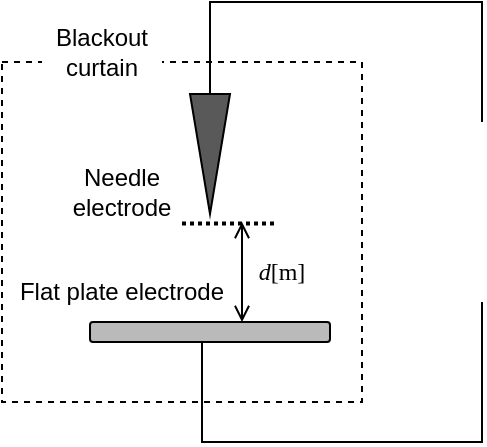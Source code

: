 <mxfile version="15.5.8" type="github">
  <diagram id="Kq4hmbS83NQviKXq5_Yj" name="ページ1">
    <mxGraphModel dx="219" dy="374" grid="1" gridSize="10" guides="1" tooltips="1" connect="1" arrows="1" fold="1" page="1" pageScale="1" pageWidth="827" pageHeight="1169" math="0" shadow="0">
      <root>
        <mxCell id="0" />
        <mxCell id="1" parent="0" />
        <mxCell id="oxyjLJbU5iXGi_ROdamL-1" value="" style="rounded=0;whiteSpace=wrap;html=1;dashed=1;" vertex="1" parent="1">
          <mxGeometry x="280" y="300" width="180" height="170" as="geometry" />
        </mxCell>
        <mxCell id="oxyjLJbU5iXGi_ROdamL-2" value="Blackout curtain" style="text;html=1;strokeColor=none;fillColor=default;align=center;verticalAlign=middle;whiteSpace=wrap;rounded=0;dashed=1;" vertex="1" parent="1">
          <mxGeometry x="300" y="280" width="60" height="30" as="geometry" />
        </mxCell>
        <mxCell id="oxyjLJbU5iXGi_ROdamL-3" value="" style="triangle;whiteSpace=wrap;html=1;fillColor=#595959;rotation=90;" vertex="1" parent="1">
          <mxGeometry x="354" y="336" width="60" height="20" as="geometry" />
        </mxCell>
        <mxCell id="oxyjLJbU5iXGi_ROdamL-4" value="&lt;div&gt;Needle electrode&lt;/div&gt;" style="text;html=1;strokeColor=none;fillColor=default;align=center;verticalAlign=middle;whiteSpace=wrap;rounded=0;dashed=1;" vertex="1" parent="1">
          <mxGeometry x="310" y="350" width="60" height="30" as="geometry" />
        </mxCell>
        <mxCell id="oxyjLJbU5iXGi_ROdamL-7" value="" style="rounded=1;whiteSpace=wrap;html=1;fillColor=#BABABA;" vertex="1" parent="1">
          <mxGeometry x="324" y="430" width="120" height="10" as="geometry" />
        </mxCell>
        <mxCell id="oxyjLJbU5iXGi_ROdamL-6" value="" style="endArrow=none;html=1;strokeWidth=2;rounded=0;dashed=1;dashPattern=1 1;" edge="1" parent="1">
          <mxGeometry width="50" height="50" relative="1" as="geometry">
            <mxPoint x="370" y="380.76" as="sourcePoint" />
            <mxPoint x="416" y="380.76" as="targetPoint" />
            <Array as="points">
              <mxPoint x="396" y="380.76" />
            </Array>
          </mxGeometry>
        </mxCell>
        <mxCell id="oxyjLJbU5iXGi_ROdamL-10" value="" style="endArrow=open;startArrow=open;html=1;rounded=0;startFill=0;endFill=0;" edge="1" parent="1">
          <mxGeometry width="50" height="50" relative="1" as="geometry">
            <mxPoint x="400" y="430" as="sourcePoint" />
            <mxPoint x="400" y="380" as="targetPoint" />
            <Array as="points">
              <mxPoint x="400" y="410" />
            </Array>
          </mxGeometry>
        </mxCell>
        <mxCell id="oxyjLJbU5iXGi_ROdamL-11" value="&lt;div&gt;&lt;font face=&quot;Times New Roman&quot;&gt;&lt;i&gt;d&lt;/i&gt;[m]&lt;/font&gt;&lt;/div&gt;" style="text;html=1;strokeColor=none;fillColor=none;align=center;verticalAlign=middle;whiteSpace=wrap;rounded=0;dashed=1;" vertex="1" parent="1">
          <mxGeometry x="390" y="390" width="60" height="30" as="geometry" />
        </mxCell>
        <mxCell id="oxyjLJbU5iXGi_ROdamL-13" value="Flat plate electrode" style="text;html=1;strokeColor=none;fillColor=none;align=center;verticalAlign=middle;whiteSpace=wrap;rounded=0;dashed=1;" vertex="1" parent="1">
          <mxGeometry x="280" y="400" width="120" height="30" as="geometry" />
        </mxCell>
        <mxCell id="oxyjLJbU5iXGi_ROdamL-18" value="" style="endArrow=none;html=1;rounded=0;fontFamily=Helvetica;fontSize=6;" edge="1" parent="1">
          <mxGeometry width="50" height="50" relative="1" as="geometry">
            <mxPoint x="520" y="420" as="sourcePoint" />
            <mxPoint x="380" y="440" as="targetPoint" />
            <Array as="points">
              <mxPoint x="520" y="490" />
              <mxPoint x="380" y="490" />
            </Array>
          </mxGeometry>
        </mxCell>
        <mxCell id="oxyjLJbU5iXGi_ROdamL-19" value="" style="endArrow=none;html=1;rounded=0;fontFamily=Helvetica;fontSize=6;entryX=0;entryY=0.5;entryDx=0;entryDy=0;" edge="1" parent="1" target="oxyjLJbU5iXGi_ROdamL-3">
          <mxGeometry width="50" height="50" relative="1" as="geometry">
            <mxPoint x="520" y="330" as="sourcePoint" />
            <mxPoint x="400" y="220" as="targetPoint" />
            <Array as="points">
              <mxPoint x="520" y="270" />
              <mxPoint x="384" y="270" />
            </Array>
          </mxGeometry>
        </mxCell>
      </root>
    </mxGraphModel>
  </diagram>
</mxfile>
